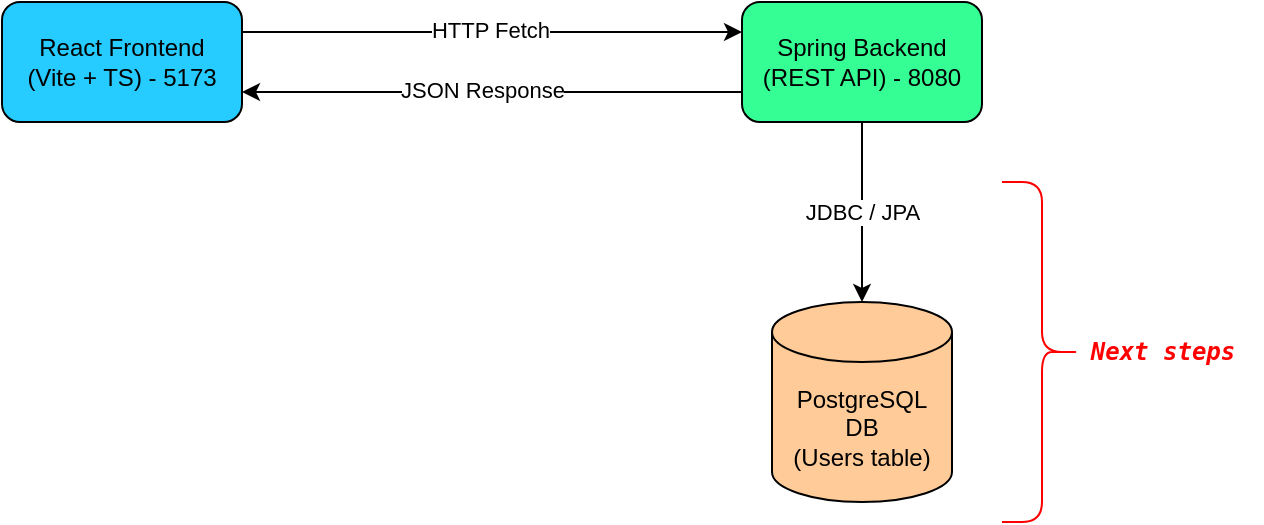 <mxfile>
    <diagram id="RhWfloWyu6QZI4z89tHF" name="Page-1">
        <mxGraphModel dx="489" dy="515" grid="1" gridSize="10" guides="1" tooltips="1" connect="1" arrows="1" fold="1" page="1" pageScale="1" pageWidth="827" pageHeight="1169" math="0" shadow="0">
            <root>
                <mxCell id="0"/>
                <mxCell id="1" parent="0"/>
                <mxCell id="4" style="edgeStyle=none;html=1;exitX=1;exitY=0.25;exitDx=0;exitDy=0;entryX=0;entryY=0.25;entryDx=0;entryDy=0;" edge="1" parent="1" source="2" target="3">
                    <mxGeometry relative="1" as="geometry"/>
                </mxCell>
                <mxCell id="6" value="HTTP Fetch" style="edgeLabel;html=1;align=center;verticalAlign=middle;resizable=0;points=[];" vertex="1" connectable="0" parent="4">
                    <mxGeometry x="-0.008" y="1" relative="1" as="geometry">
                        <mxPoint as="offset"/>
                    </mxGeometry>
                </mxCell>
                <mxCell id="2" value="React Frontend&lt;div&gt;(Vite + TS) - 5173&lt;/div&gt;" style="rounded=1;whiteSpace=wrap;html=1;fillColor=#26CBFF;" vertex="1" parent="1">
                    <mxGeometry x="60" y="240" width="120" height="60" as="geometry"/>
                </mxCell>
                <mxCell id="5" style="edgeStyle=none;html=1;exitX=0;exitY=0.75;exitDx=0;exitDy=0;entryX=1;entryY=0.75;entryDx=0;entryDy=0;" edge="1" parent="1" source="3" target="2">
                    <mxGeometry relative="1" as="geometry"/>
                </mxCell>
                <mxCell id="7" value="JSON Response" style="edgeLabel;html=1;align=center;verticalAlign=middle;resizable=0;points=[];" vertex="1" connectable="0" parent="5">
                    <mxGeometry x="0.168" y="-1" relative="1" as="geometry">
                        <mxPoint x="16" as="offset"/>
                    </mxGeometry>
                </mxCell>
                <mxCell id="3" value="Spring Backend&lt;div&gt;(REST API) - 8080&lt;/div&gt;" style="rounded=1;whiteSpace=wrap;html=1;fillColor=#35FF94;" vertex="1" parent="1">
                    <mxGeometry x="430" y="240" width="120" height="60" as="geometry"/>
                </mxCell>
                <mxCell id="9" value="PostgreSQL&lt;div&gt;DB&lt;br&gt;(Users table)&lt;/div&gt;" style="shape=cylinder3;whiteSpace=wrap;html=1;boundedLbl=1;backgroundOutline=1;size=15;fillColor=#FFCC99;" vertex="1" parent="1">
                    <mxGeometry x="445" y="390" width="90" height="100" as="geometry"/>
                </mxCell>
                <mxCell id="10" style="edgeStyle=none;html=1;exitX=0.5;exitY=1;exitDx=0;exitDy=0;entryX=0.5;entryY=0;entryDx=0;entryDy=0;entryPerimeter=0;" edge="1" parent="1" source="3" target="9">
                    <mxGeometry relative="1" as="geometry"/>
                </mxCell>
                <mxCell id="15" value="JDBC / JPA" style="edgeLabel;html=1;align=center;verticalAlign=middle;resizable=0;points=[];" vertex="1" connectable="0" parent="10">
                    <mxGeometry x="-0.007" relative="1" as="geometry">
                        <mxPoint as="offset"/>
                    </mxGeometry>
                </mxCell>
                <mxCell id="13" value="" style="shape=curlyBracket;whiteSpace=wrap;html=1;rounded=1;flipH=1;labelPosition=right;verticalLabelPosition=middle;align=left;verticalAlign=middle;strokeColor=#FF0000;" vertex="1" parent="1">
                    <mxGeometry x="560" y="330" width="40" height="170" as="geometry"/>
                </mxCell>
                <mxCell id="14" value="&lt;pre&gt;&lt;b&gt;&lt;i&gt;&lt;font color=&quot;#ff0000&quot;&gt;Next steps&lt;/font&gt;&lt;/i&gt;&lt;/b&gt;&lt;/pre&gt;" style="text;html=1;align=center;verticalAlign=middle;resizable=0;points=[];autosize=1;strokeColor=none;fillColor=none;" vertex="1" parent="1">
                    <mxGeometry x="590" y="390" width="100" height="50" as="geometry"/>
                </mxCell>
            </root>
        </mxGraphModel>
    </diagram>
</mxfile>